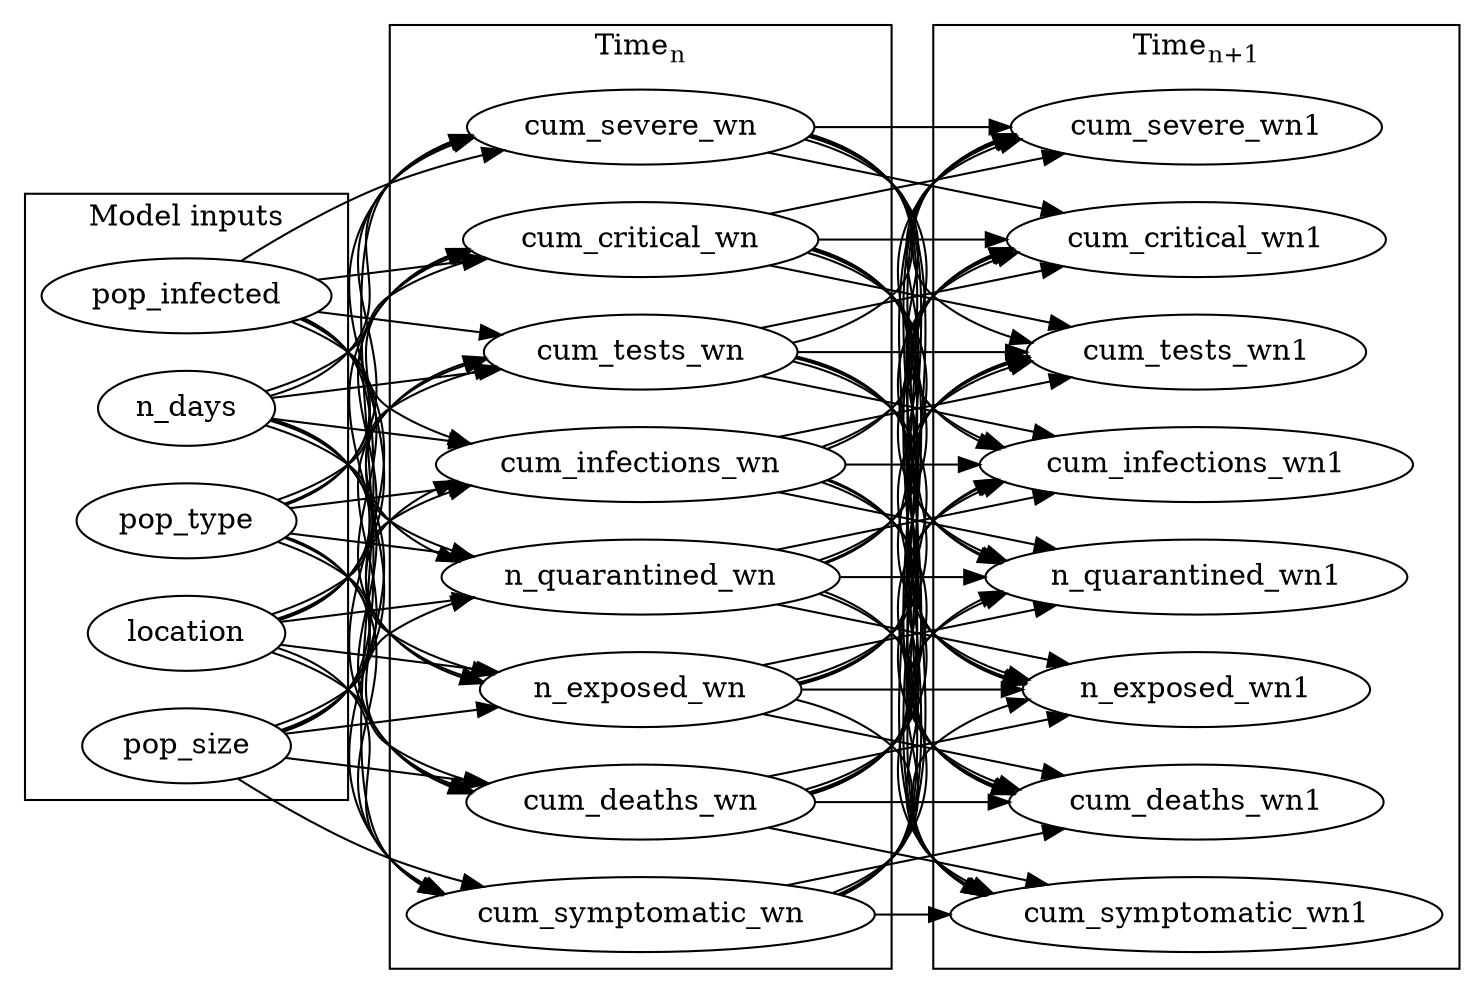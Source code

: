 digraph "" {
	graph [newrank=True,
		rankdir=LR
	];
	subgraph cluster_inputs {
		graph [label="Model inputs"];
		pop_size;
		pop_infected;
		n_days;
		pop_type;
		location;
	}
	subgraph cluster_tn {
	graph [label=<Time<sub>n</sub>>];
	cum_severe_wn;
	cum_critical_wn;
	cum_tests_wn;
	cum_infections_wn;
	n_quarantined_wn;
	n_exposed_wn;
	cum_deaths_wn;
	cum_symptomatic_wn;
}
	subgraph cluster_tn1 {
	graph [label=<Time<sub>n+1</sub>>];
	cum_severe_wn1;
	cum_critical_wn1;
	cum_tests_wn1;
	cum_infections_wn1;
	n_quarantined_wn1;
	n_exposed_wn1;
	cum_deaths_wn1;
	cum_symptomatic_wn1;
}
	pop_size -> cum_severe_wn;
	pop_size -> cum_critical_wn;
	pop_size -> cum_tests_wn;
	pop_size -> cum_infections_wn;
	pop_size -> n_quarantined_wn;
	pop_size -> n_exposed_wn;
	pop_size -> cum_deaths_wn;
	pop_size -> cum_symptomatic_wn;
	pop_infected -> cum_severe_wn;
	pop_infected -> cum_critical_wn;
	pop_infected -> cum_tests_wn;
	pop_infected -> cum_infections_wn;
	pop_infected -> n_quarantined_wn;
	pop_infected -> n_exposed_wn;
	pop_infected -> cum_deaths_wn;
	pop_infected -> cum_symptomatic_wn;
	n_days -> cum_severe_wn;
	n_days -> cum_critical_wn;
	n_days -> cum_tests_wn;
	n_days -> cum_infections_wn;
	n_days -> n_quarantined_wn;
	n_days -> n_exposed_wn;
	n_days -> cum_deaths_wn;
	n_days -> cum_symptomatic_wn;
	pop_type -> cum_severe_wn;
	pop_type -> cum_critical_wn;
	pop_type -> cum_tests_wn;
	pop_type -> cum_infections_wn;
	pop_type -> n_quarantined_wn;
	pop_type -> n_exposed_wn;
	pop_type -> cum_deaths_wn;
	pop_type -> cum_symptomatic_wn;
	location -> cum_severe_wn;
	location -> cum_critical_wn;
	location -> cum_tests_wn;
	location -> cum_infections_wn;
	location -> n_quarantined_wn;
	location -> n_exposed_wn;
	location -> cum_deaths_wn;
	location -> cum_symptomatic_wn;
	cum_severe_wn -> cum_severe_wn1;
	cum_severe_wn -> cum_critical_wn1;
	cum_severe_wn -> cum_tests_wn1;
	cum_severe_wn -> cum_infections_wn1;
	cum_severe_wn -> n_quarantined_wn1;
	cum_severe_wn -> n_exposed_wn1;
	cum_severe_wn -> cum_deaths_wn1;
	cum_severe_wn -> cum_symptomatic_wn1;
	cum_critical_wn -> cum_severe_wn1;
	cum_critical_wn -> cum_critical_wn1;
	cum_critical_wn -> cum_tests_wn1;
	cum_critical_wn -> cum_infections_wn1;
	cum_critical_wn -> n_quarantined_wn1;
	cum_critical_wn -> n_exposed_wn1;
	cum_critical_wn -> cum_deaths_wn1;
	cum_critical_wn -> cum_symptomatic_wn1;
	cum_tests_wn -> cum_severe_wn1;
	cum_tests_wn -> cum_critical_wn1;
	cum_tests_wn -> cum_tests_wn1;
	cum_tests_wn -> cum_infections_wn1;
	cum_tests_wn -> n_quarantined_wn1;
	cum_tests_wn -> n_exposed_wn1;
	cum_tests_wn -> cum_deaths_wn1;
	cum_tests_wn -> cum_symptomatic_wn1;
	cum_infections_wn -> cum_severe_wn1;
	cum_infections_wn -> cum_critical_wn1;
	cum_infections_wn -> cum_tests_wn1;
	cum_infections_wn -> cum_infections_wn1;
	cum_infections_wn -> n_quarantined_wn1;
	cum_infections_wn -> n_exposed_wn1;
	cum_infections_wn -> cum_deaths_wn1;
	cum_infections_wn -> cum_symptomatic_wn1;
	n_quarantined_wn -> cum_severe_wn1;
	n_quarantined_wn -> cum_critical_wn1;
	n_quarantined_wn -> cum_tests_wn1;
	n_quarantined_wn -> cum_infections_wn1;
	n_quarantined_wn -> n_quarantined_wn1;
	n_quarantined_wn -> n_exposed_wn1;
	n_quarantined_wn -> cum_deaths_wn1;
	n_quarantined_wn -> cum_symptomatic_wn1;
	n_exposed_wn -> cum_severe_wn1;
	n_exposed_wn -> cum_critical_wn1;
	n_exposed_wn -> cum_tests_wn1;
	n_exposed_wn -> cum_infections_wn1;
	n_exposed_wn -> n_quarantined_wn1;
	n_exposed_wn -> n_exposed_wn1;
	n_exposed_wn -> cum_deaths_wn1;
	n_exposed_wn -> cum_symptomatic_wn1;
	cum_deaths_wn -> cum_severe_wn1;
	cum_deaths_wn -> cum_critical_wn1;
	cum_deaths_wn -> cum_tests_wn1;
	cum_deaths_wn -> cum_infections_wn1;
	cum_deaths_wn -> n_quarantined_wn1;
	cum_deaths_wn -> n_exposed_wn1;
	cum_deaths_wn -> cum_deaths_wn1;
	cum_deaths_wn -> cum_symptomatic_wn1;
	cum_symptomatic_wn -> cum_severe_wn1;
	cum_symptomatic_wn -> cum_critical_wn1;
	cum_symptomatic_wn -> cum_tests_wn1;
	cum_symptomatic_wn -> cum_infections_wn1;
	cum_symptomatic_wn -> n_quarantined_wn1;
	cum_symptomatic_wn -> n_exposed_wn1;
	cum_symptomatic_wn -> cum_deaths_wn1;
	cum_symptomatic_wn -> cum_symptomatic_wn1;
}
